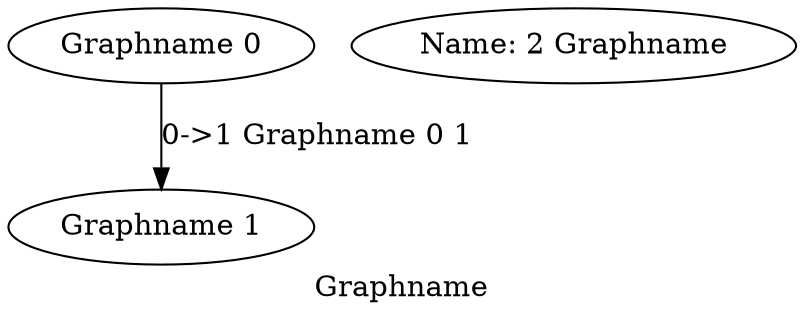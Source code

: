 digraph Graphname {
  graph [ label="\G" ]
  node [ label="\G \N" ]

  0 -> 1 [ label="\E \G \T \H" ]
  2 [ label="Name: \N \G" ]
}
